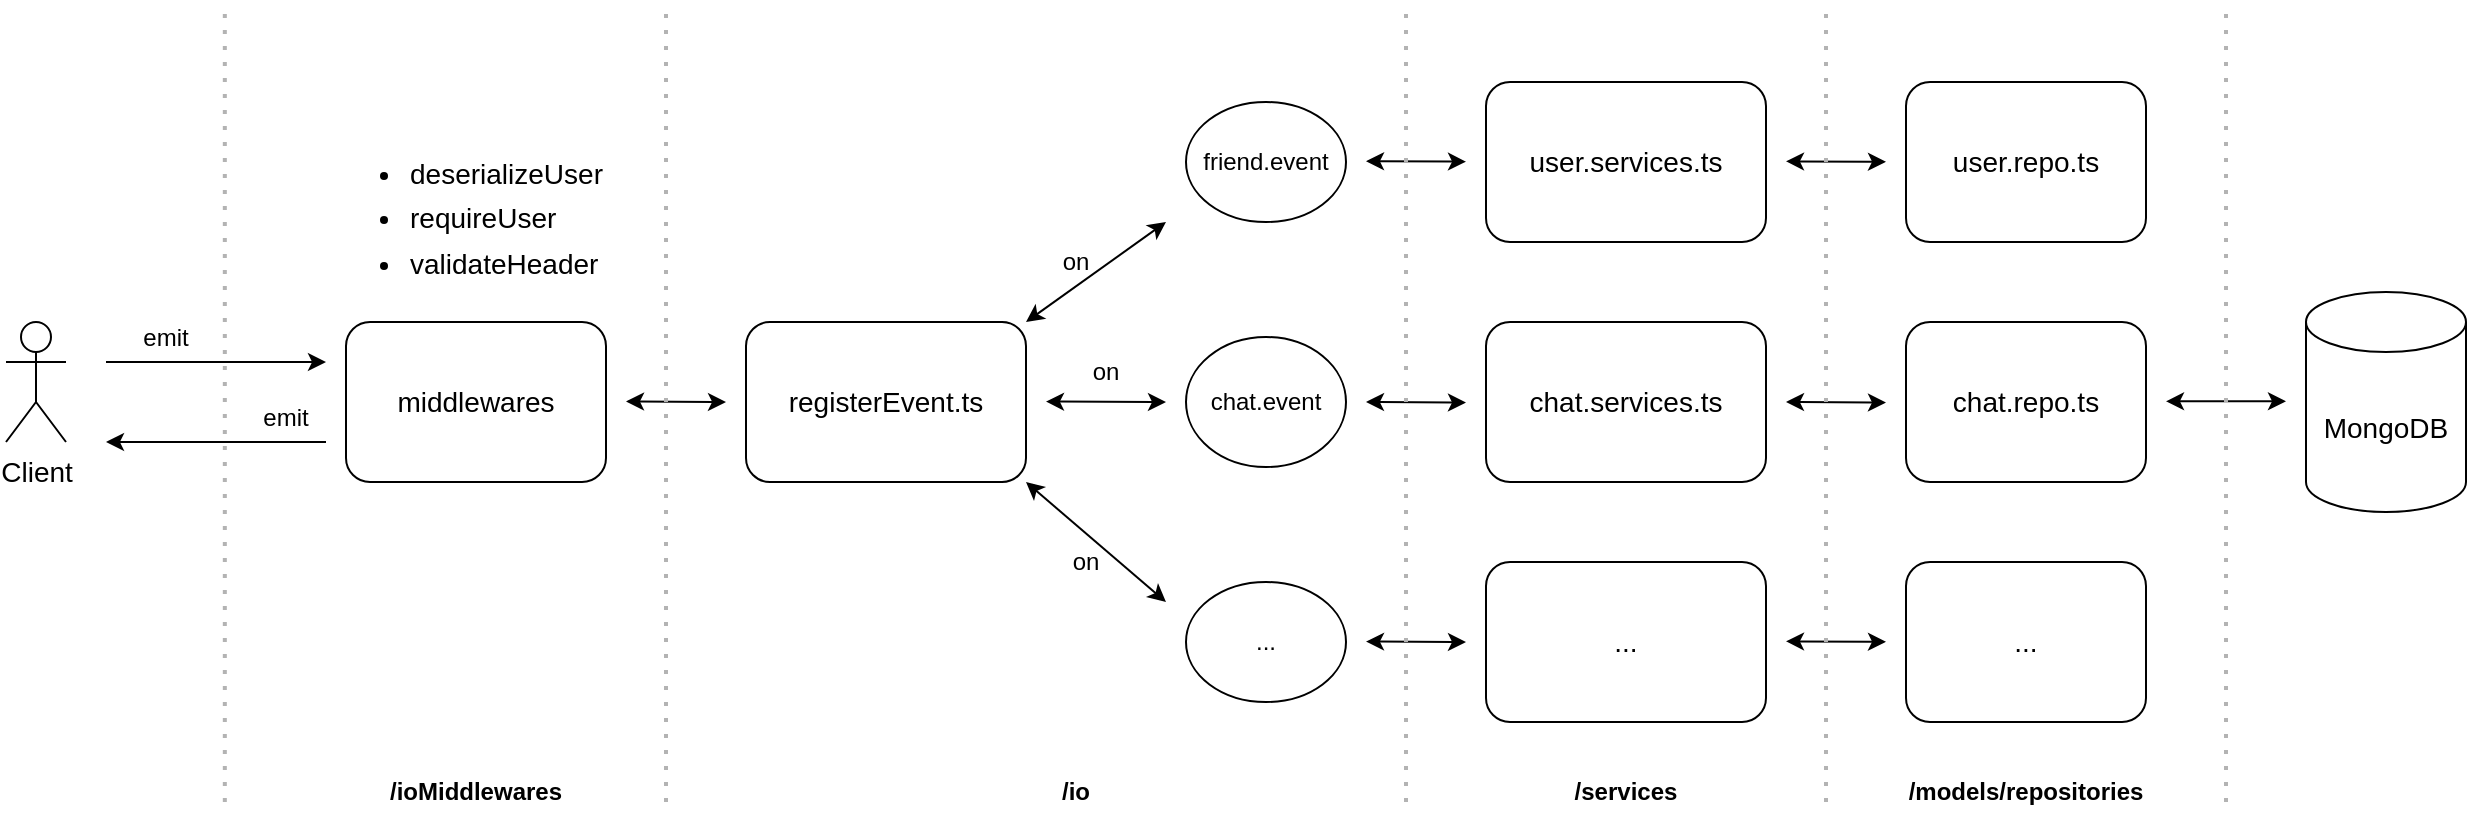 <mxfile version="22.0.2" type="device">
  <diagram name="Page-1" id="LI1sYk4F6bx3zWB8d0Xb">
    <mxGraphModel dx="1219" dy="722" grid="1" gridSize="10" guides="1" tooltips="1" connect="1" arrows="1" fold="1" page="1" pageScale="1" pageWidth="850" pageHeight="1100" math="0" shadow="0">
      <root>
        <mxCell id="0" />
        <mxCell id="1" parent="0" />
        <mxCell id="9sJnNDiKVlk5eReYRobP-1" value="middlewares" style="rounded=1;whiteSpace=wrap;html=1;fontSize=14;" vertex="1" parent="1">
          <mxGeometry x="200" y="240" width="130" height="80" as="geometry" />
        </mxCell>
        <mxCell id="9sJnNDiKVlk5eReYRobP-2" value="Client" style="shape=umlActor;verticalLabelPosition=bottom;verticalAlign=top;html=1;outlineConnect=0;fontSize=14;" vertex="1" parent="1">
          <mxGeometry x="30" y="240" width="30" height="60" as="geometry" />
        </mxCell>
        <mxCell id="9sJnNDiKVlk5eReYRobP-3" value="&lt;ul style=&quot;line-height: 160%; font-size: 14px;&quot;&gt;&lt;li style=&quot;font-size: 14px;&quot;&gt;deserializeUser&lt;br style=&quot;font-size: 14px;&quot;&gt;&lt;/li&gt;&lt;li style=&quot;font-size: 14px;&quot;&gt;requireUser&lt;br style=&quot;font-size: 14px;&quot;&gt;&lt;/li&gt;&lt;li style=&quot;border-color: var(--border-color); font-size: 14px;&quot;&gt;validateHeader&lt;/li&gt;&lt;/ul&gt;" style="text;html=1;strokeColor=none;fillColor=none;align=left;verticalAlign=middle;whiteSpace=wrap;rounded=0;fontSize=14;" vertex="1" parent="1">
          <mxGeometry x="190" y="150" width="140" height="75" as="geometry" />
        </mxCell>
        <mxCell id="9sJnNDiKVlk5eReYRobP-4" value="registerEvent.ts" style="rounded=1;whiteSpace=wrap;html=1;fontSize=14;" vertex="1" parent="1">
          <mxGeometry x="400" y="240" width="140" height="80" as="geometry" />
        </mxCell>
        <mxCell id="9sJnNDiKVlk5eReYRobP-5" value="user.services.ts" style="rounded=1;whiteSpace=wrap;html=1;fontSize=14;" vertex="1" parent="1">
          <mxGeometry x="770" y="120" width="140" height="80" as="geometry" />
        </mxCell>
        <mxCell id="9sJnNDiKVlk5eReYRobP-6" value="chat.services.ts" style="rounded=1;whiteSpace=wrap;html=1;fontSize=14;" vertex="1" parent="1">
          <mxGeometry x="770" y="240" width="140" height="80" as="geometry" />
        </mxCell>
        <mxCell id="9sJnNDiKVlk5eReYRobP-7" value="..." style="rounded=1;whiteSpace=wrap;html=1;fontSize=14;" vertex="1" parent="1">
          <mxGeometry x="770" y="360" width="140" height="80" as="geometry" />
        </mxCell>
        <mxCell id="9sJnNDiKVlk5eReYRobP-8" value="user.repo.ts" style="rounded=1;whiteSpace=wrap;html=1;fontSize=14;" vertex="1" parent="1">
          <mxGeometry x="980" y="120" width="120" height="80" as="geometry" />
        </mxCell>
        <mxCell id="9sJnNDiKVlk5eReYRobP-9" value="chat.repo.ts" style="rounded=1;whiteSpace=wrap;html=1;fontSize=14;" vertex="1" parent="1">
          <mxGeometry x="980" y="240" width="120" height="80" as="geometry" />
        </mxCell>
        <mxCell id="9sJnNDiKVlk5eReYRobP-10" value="..." style="rounded=1;whiteSpace=wrap;html=1;fontSize=14;" vertex="1" parent="1">
          <mxGeometry x="980" y="360" width="120" height="80" as="geometry" />
        </mxCell>
        <mxCell id="9sJnNDiKVlk5eReYRobP-11" value="MongoDB" style="shape=cylinder3;whiteSpace=wrap;html=1;boundedLbl=1;backgroundOutline=1;size=15;fontSize=14;" vertex="1" parent="1">
          <mxGeometry x="1180" y="225" width="80" height="110" as="geometry" />
        </mxCell>
        <mxCell id="9sJnNDiKVlk5eReYRobP-13" value="" style="endArrow=classic;startArrow=classic;html=1;rounded=0;fontSize=14;" edge="1" parent="1">
          <mxGeometry width="50" height="50" relative="1" as="geometry">
            <mxPoint x="340" y="279.74" as="sourcePoint" />
            <mxPoint x="390" y="280" as="targetPoint" />
          </mxGeometry>
        </mxCell>
        <mxCell id="9sJnNDiKVlk5eReYRobP-14" value="" style="endArrow=classic;startArrow=classic;html=1;rounded=0;fontSize=14;" edge="1" parent="1">
          <mxGeometry width="50" height="50" relative="1" as="geometry">
            <mxPoint x="550" y="279.79" as="sourcePoint" />
            <mxPoint x="610" y="280" as="targetPoint" />
          </mxGeometry>
        </mxCell>
        <mxCell id="9sJnNDiKVlk5eReYRobP-15" value="" style="endArrow=classic;startArrow=classic;html=1;rounded=0;fontSize=14;" edge="1" parent="1">
          <mxGeometry width="50" height="50" relative="1" as="geometry">
            <mxPoint x="710" y="159.58" as="sourcePoint" />
            <mxPoint x="760" y="159.84" as="targetPoint" />
          </mxGeometry>
        </mxCell>
        <mxCell id="9sJnNDiKVlk5eReYRobP-16" value="" style="endArrow=classic;startArrow=classic;html=1;rounded=0;fontSize=14;" edge="1" parent="1">
          <mxGeometry width="50" height="50" relative="1" as="geometry">
            <mxPoint x="1170" y="279.66" as="sourcePoint" />
            <mxPoint x="1110" y="279.66" as="targetPoint" />
          </mxGeometry>
        </mxCell>
        <mxCell id="9sJnNDiKVlk5eReYRobP-22" value="&lt;b&gt;/ioMiddlewares&lt;/b&gt;" style="text;html=1;strokeColor=none;fillColor=none;align=center;verticalAlign=middle;whiteSpace=wrap;rounded=0;" vertex="1" parent="1">
          <mxGeometry x="235" y="460" width="60" height="30" as="geometry" />
        </mxCell>
        <mxCell id="9sJnNDiKVlk5eReYRobP-23" value="&lt;b&gt;/io&lt;/b&gt;" style="text;html=1;strokeColor=none;fillColor=none;align=center;verticalAlign=middle;whiteSpace=wrap;rounded=0;" vertex="1" parent="1">
          <mxGeometry x="535" y="460" width="60" height="30" as="geometry" />
        </mxCell>
        <mxCell id="9sJnNDiKVlk5eReYRobP-24" value="&lt;b&gt;/services&lt;/b&gt;" style="text;html=1;strokeColor=none;fillColor=none;align=center;verticalAlign=middle;whiteSpace=wrap;rounded=0;" vertex="1" parent="1">
          <mxGeometry x="810" y="460" width="60" height="30" as="geometry" />
        </mxCell>
        <mxCell id="9sJnNDiKVlk5eReYRobP-25" value="&lt;b&gt;/models/repositories&lt;/b&gt;" style="text;html=1;strokeColor=none;fillColor=none;align=center;verticalAlign=middle;whiteSpace=wrap;rounded=0;" vertex="1" parent="1">
          <mxGeometry x="1010" y="460" width="60" height="30" as="geometry" />
        </mxCell>
        <mxCell id="9sJnNDiKVlk5eReYRobP-26" value="" style="endArrow=classic;html=1;rounded=0;" edge="1" parent="1">
          <mxGeometry width="50" height="50" relative="1" as="geometry">
            <mxPoint x="80" y="260" as="sourcePoint" />
            <mxPoint x="190" y="260" as="targetPoint" />
          </mxGeometry>
        </mxCell>
        <mxCell id="9sJnNDiKVlk5eReYRobP-27" value="emit" style="text;html=1;strokeColor=none;fillColor=none;align=center;verticalAlign=middle;whiteSpace=wrap;rounded=0;" vertex="1" parent="1">
          <mxGeometry x="80" y="240" width="60" height="15" as="geometry" />
        </mxCell>
        <mxCell id="9sJnNDiKVlk5eReYRobP-29" value="" style="endArrow=classic;html=1;rounded=0;" edge="1" parent="1">
          <mxGeometry width="50" height="50" relative="1" as="geometry">
            <mxPoint x="190" y="300" as="sourcePoint" />
            <mxPoint x="80" y="300" as="targetPoint" />
          </mxGeometry>
        </mxCell>
        <mxCell id="9sJnNDiKVlk5eReYRobP-30" value="emit" style="text;html=1;strokeColor=none;fillColor=none;align=center;verticalAlign=middle;whiteSpace=wrap;rounded=0;" vertex="1" parent="1">
          <mxGeometry x="140" y="280" width="60" height="15" as="geometry" />
        </mxCell>
        <mxCell id="9sJnNDiKVlk5eReYRobP-31" value="chat.event" style="ellipse;whiteSpace=wrap;html=1;" vertex="1" parent="1">
          <mxGeometry x="620" y="247.5" width="80" height="65" as="geometry" />
        </mxCell>
        <mxCell id="9sJnNDiKVlk5eReYRobP-35" value="on" style="text;html=1;strokeColor=none;fillColor=none;align=center;verticalAlign=middle;whiteSpace=wrap;rounded=0;" vertex="1" parent="1">
          <mxGeometry x="550" y="350" width="40" height="20" as="geometry" />
        </mxCell>
        <mxCell id="9sJnNDiKVlk5eReYRobP-36" value="on" style="text;html=1;strokeColor=none;fillColor=none;align=center;verticalAlign=middle;whiteSpace=wrap;rounded=0;" vertex="1" parent="1">
          <mxGeometry x="560" y="255" width="40" height="20" as="geometry" />
        </mxCell>
        <mxCell id="9sJnNDiKVlk5eReYRobP-37" value="friend.event" style="ellipse;whiteSpace=wrap;html=1;" vertex="1" parent="1">
          <mxGeometry x="620" y="130" width="80" height="60" as="geometry" />
        </mxCell>
        <mxCell id="9sJnNDiKVlk5eReYRobP-41" value="..." style="ellipse;whiteSpace=wrap;html=1;" vertex="1" parent="1">
          <mxGeometry x="620" y="370" width="80" height="60" as="geometry" />
        </mxCell>
        <mxCell id="9sJnNDiKVlk5eReYRobP-42" value="" style="endArrow=classic;startArrow=classic;html=1;rounded=0;fontSize=14;exitX=1;exitY=1;exitDx=0;exitDy=0;" edge="1" parent="1" source="9sJnNDiKVlk5eReYRobP-4">
          <mxGeometry width="50" height="50" relative="1" as="geometry">
            <mxPoint x="560" y="289.79" as="sourcePoint" />
            <mxPoint x="610" y="380" as="targetPoint" />
          </mxGeometry>
        </mxCell>
        <mxCell id="9sJnNDiKVlk5eReYRobP-43" value="" style="endArrow=classic;startArrow=classic;html=1;rounded=0;fontSize=14;exitX=1;exitY=0;exitDx=0;exitDy=0;" edge="1" parent="1" source="9sJnNDiKVlk5eReYRobP-4">
          <mxGeometry width="50" height="50" relative="1" as="geometry">
            <mxPoint x="560" y="289.79" as="sourcePoint" />
            <mxPoint x="610" y="190" as="targetPoint" />
          </mxGeometry>
        </mxCell>
        <mxCell id="9sJnNDiKVlk5eReYRobP-44" value="on" style="text;html=1;strokeColor=none;fillColor=none;align=center;verticalAlign=middle;whiteSpace=wrap;rounded=0;" vertex="1" parent="1">
          <mxGeometry x="540" y="200" width="50" height="20" as="geometry" />
        </mxCell>
        <mxCell id="9sJnNDiKVlk5eReYRobP-45" value="" style="endArrow=classic;startArrow=classic;html=1;rounded=0;fontSize=14;" edge="1" parent="1">
          <mxGeometry width="50" height="50" relative="1" as="geometry">
            <mxPoint x="710" y="280.0" as="sourcePoint" />
            <mxPoint x="760" y="280.26" as="targetPoint" />
          </mxGeometry>
        </mxCell>
        <mxCell id="9sJnNDiKVlk5eReYRobP-46" value="" style="endArrow=classic;startArrow=classic;html=1;rounded=0;fontSize=14;" edge="1" parent="1">
          <mxGeometry width="50" height="50" relative="1" as="geometry">
            <mxPoint x="710" y="399.76" as="sourcePoint" />
            <mxPoint x="760" y="400.02" as="targetPoint" />
          </mxGeometry>
        </mxCell>
        <mxCell id="9sJnNDiKVlk5eReYRobP-47" value="" style="endArrow=classic;startArrow=classic;html=1;rounded=0;fontSize=14;" edge="1" parent="1">
          <mxGeometry width="50" height="50" relative="1" as="geometry">
            <mxPoint x="920" y="159.66" as="sourcePoint" />
            <mxPoint x="970" y="159.92" as="targetPoint" />
          </mxGeometry>
        </mxCell>
        <mxCell id="9sJnNDiKVlk5eReYRobP-48" value="" style="endArrow=classic;startArrow=classic;html=1;rounded=0;fontSize=14;" edge="1" parent="1">
          <mxGeometry width="50" height="50" relative="1" as="geometry">
            <mxPoint x="920" y="280.0" as="sourcePoint" />
            <mxPoint x="970" y="280.26" as="targetPoint" />
          </mxGeometry>
        </mxCell>
        <mxCell id="9sJnNDiKVlk5eReYRobP-49" value="" style="endArrow=classic;startArrow=classic;html=1;rounded=0;fontSize=14;" edge="1" parent="1">
          <mxGeometry width="50" height="50" relative="1" as="geometry">
            <mxPoint x="920" y="399.66" as="sourcePoint" />
            <mxPoint x="970" y="399.92" as="targetPoint" />
          </mxGeometry>
        </mxCell>
        <mxCell id="9sJnNDiKVlk5eReYRobP-50" value="" style="endArrow=none;dashed=1;html=1;dashPattern=1 3;strokeWidth=2;rounded=0;strokeColor=#B3B3B3;" edge="1" parent="1">
          <mxGeometry width="50" height="50" relative="1" as="geometry">
            <mxPoint x="139.41" y="480" as="sourcePoint" />
            <mxPoint x="139.41" y="80" as="targetPoint" />
          </mxGeometry>
        </mxCell>
        <mxCell id="9sJnNDiKVlk5eReYRobP-52" value="" style="endArrow=none;dashed=1;html=1;dashPattern=1 3;strokeWidth=2;rounded=0;strokeColor=#B3B3B3;" edge="1" parent="1">
          <mxGeometry width="50" height="50" relative="1" as="geometry">
            <mxPoint x="360" y="480" as="sourcePoint" />
            <mxPoint x="360" y="80" as="targetPoint" />
          </mxGeometry>
        </mxCell>
        <mxCell id="9sJnNDiKVlk5eReYRobP-53" value="" style="endArrow=none;dashed=1;html=1;dashPattern=1 3;strokeWidth=2;rounded=0;strokeColor=#B3B3B3;" edge="1" parent="1">
          <mxGeometry width="50" height="50" relative="1" as="geometry">
            <mxPoint x="730" y="480" as="sourcePoint" />
            <mxPoint x="730" y="80" as="targetPoint" />
          </mxGeometry>
        </mxCell>
        <mxCell id="9sJnNDiKVlk5eReYRobP-54" value="" style="endArrow=none;dashed=1;html=1;dashPattern=1 3;strokeWidth=2;rounded=0;strokeColor=#B3B3B3;" edge="1" parent="1">
          <mxGeometry width="50" height="50" relative="1" as="geometry">
            <mxPoint x="940" y="480" as="sourcePoint" />
            <mxPoint x="940" y="80" as="targetPoint" />
          </mxGeometry>
        </mxCell>
        <mxCell id="9sJnNDiKVlk5eReYRobP-55" value="" style="endArrow=none;dashed=1;html=1;dashPattern=1 3;strokeWidth=2;rounded=0;strokeColor=#B3B3B3;" edge="1" parent="1">
          <mxGeometry width="50" height="50" relative="1" as="geometry">
            <mxPoint x="1140" y="480" as="sourcePoint" />
            <mxPoint x="1140" y="80" as="targetPoint" />
          </mxGeometry>
        </mxCell>
      </root>
    </mxGraphModel>
  </diagram>
</mxfile>
